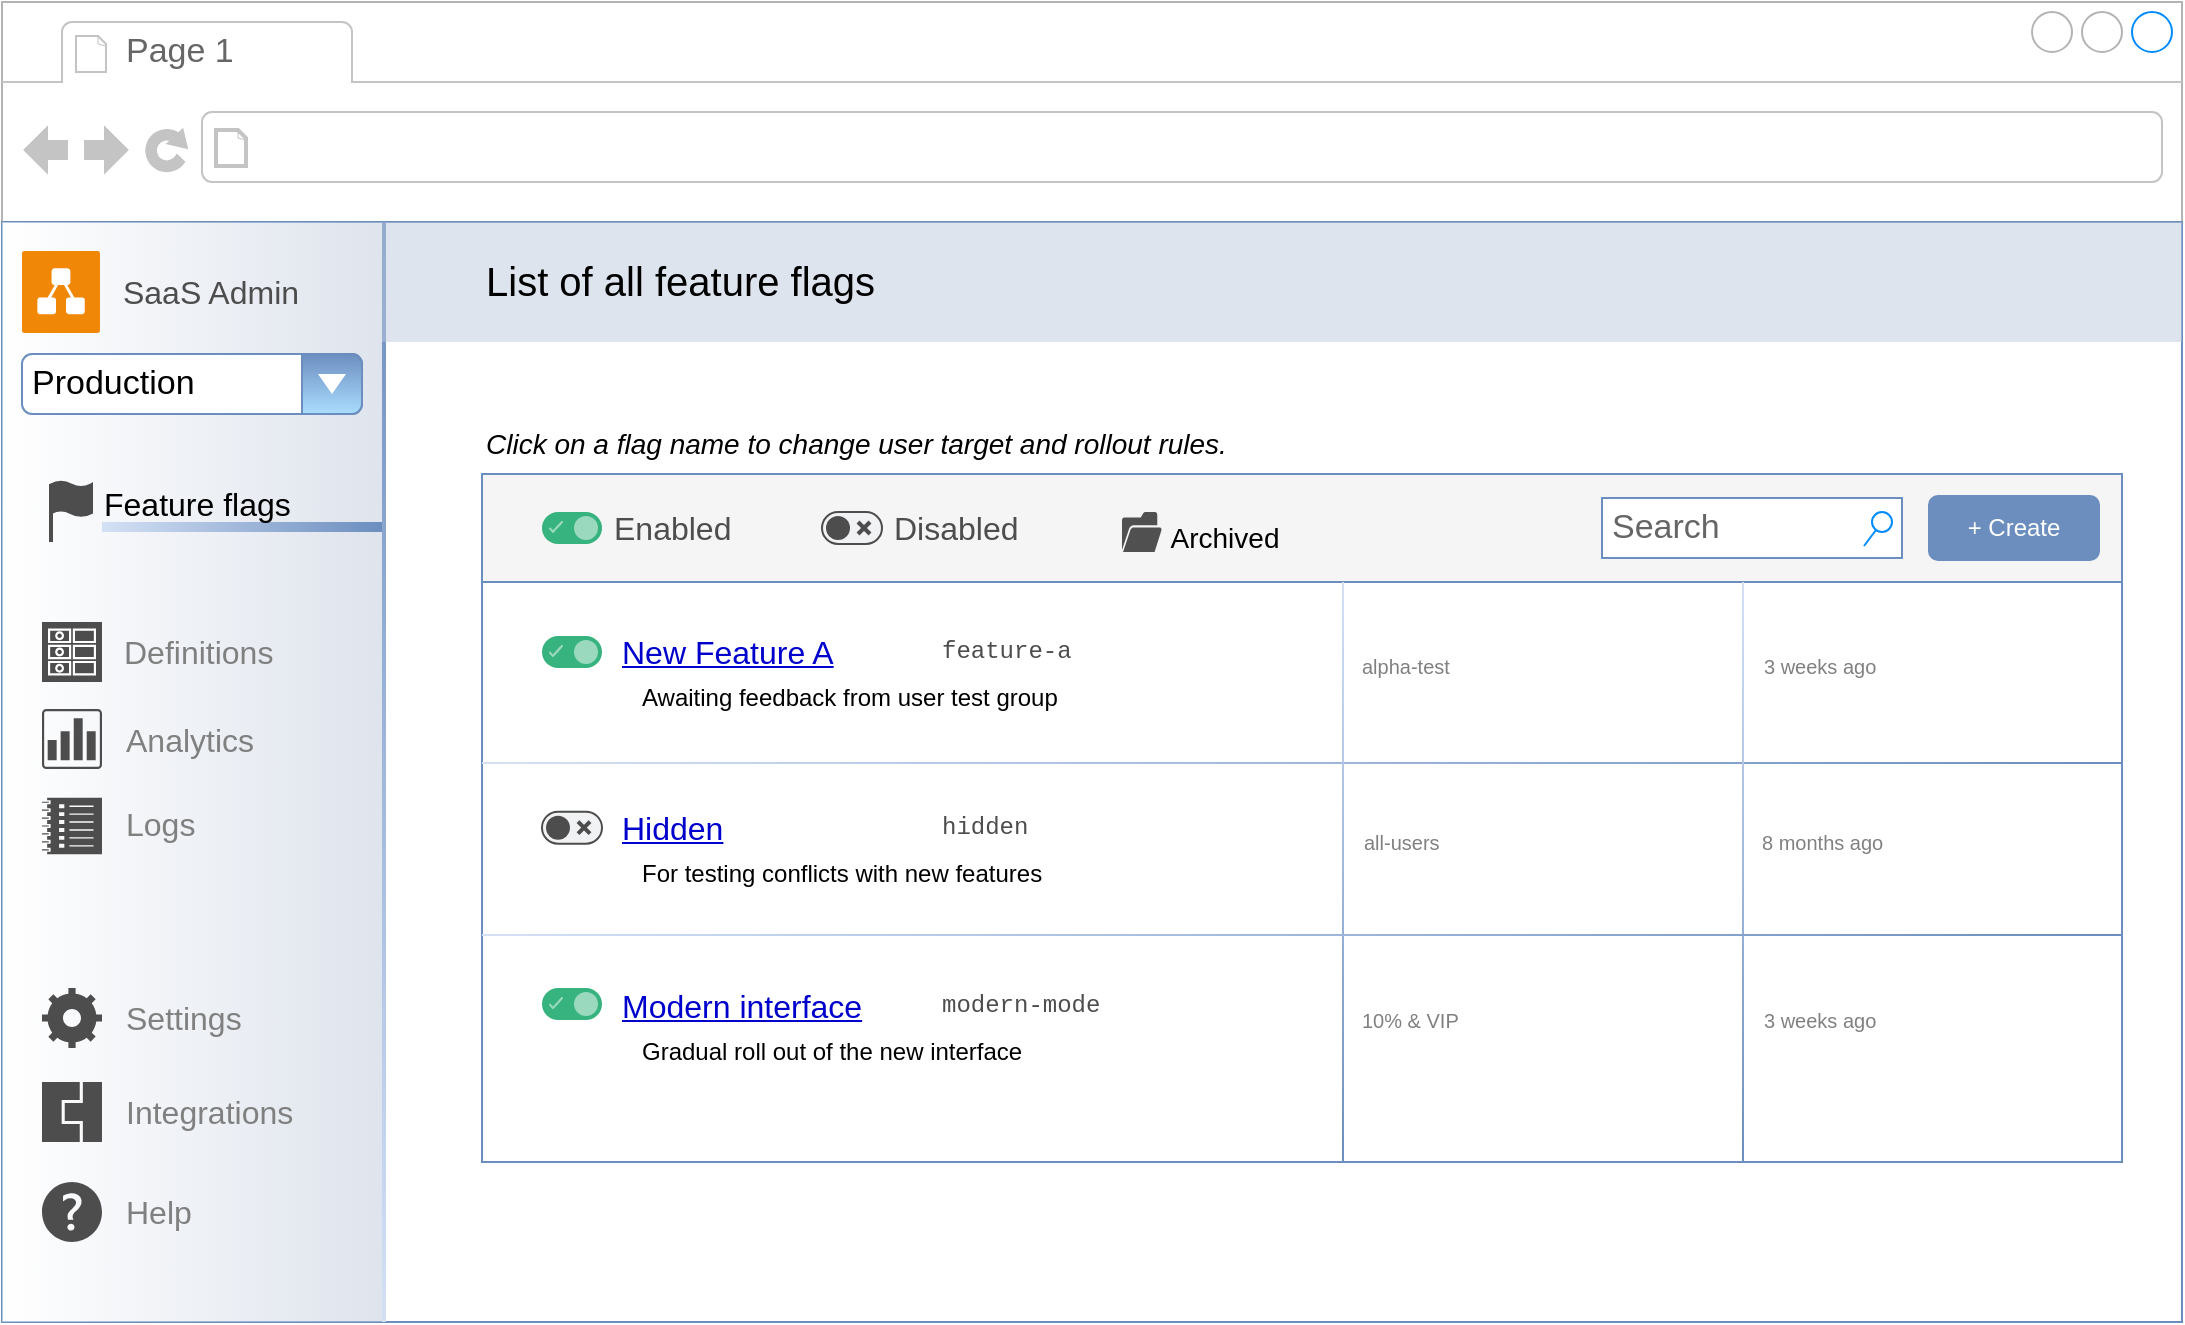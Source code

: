 <mxfile version="20.8.10" type="device"><diagram name="Page-1" id="xMSli11CUEKD5LiGVbBi"><mxGraphModel dx="2253" dy="813" grid="1" gridSize="10" guides="1" tooltips="1" connect="1" arrows="1" fold="1" page="1" pageScale="1" pageWidth="1169" pageHeight="827" math="0" shadow="0"><root><mxCell id="0"/><mxCell id="1" parent="0"/><mxCell id="WrAVgffCFdgFJ0cKBMwr-1" value="" style="strokeWidth=1;shadow=0;dashed=0;align=center;html=1;shape=mxgraph.mockup.containers.browserWindow;rSize=0;strokeColor=#B3B3B3;strokeColor2=#008cff;strokeColor3=#c4c4c4;mainText=,;recursiveResize=0;fontSize=16;" parent="1" vertex="1"><mxGeometry x="-30" y="40" width="1090" height="660" as="geometry"/></mxCell><mxCell id="WrAVgffCFdgFJ0cKBMwr-2" value="Page 1" style="strokeWidth=1;shadow=0;dashed=0;align=center;html=1;shape=mxgraph.mockup.containers.anchor;fontSize=17;fontColor=#666666;align=left;whiteSpace=wrap;" parent="WrAVgffCFdgFJ0cKBMwr-1" vertex="1"><mxGeometry x="60" y="12" width="110" height="26" as="geometry"/></mxCell><mxCell id="WrAVgffCFdgFJ0cKBMwr-3" value="" style="strokeWidth=1;shadow=0;dashed=0;align=center;html=1;shape=mxgraph.mockup.containers.anchor;rSize=0;fontSize=17;fontColor=#666666;align=left;" parent="WrAVgffCFdgFJ0cKBMwr-1" vertex="1"><mxGeometry x="130" y="60" width="250" height="26" as="geometry"/></mxCell><mxCell id="WrAVgffCFdgFJ0cKBMwr-99" value="" style="rounded=0;whiteSpace=wrap;html=1;fontSize=16;fillColor=none;strokeColor=#6c8ebf;" parent="WrAVgffCFdgFJ0cKBMwr-1" vertex="1"><mxGeometry y="110" width="1090" height="550" as="geometry"/></mxCell><mxCell id="WrAVgffCFdgFJ0cKBMwr-17" value="" style="rounded=0;whiteSpace=wrap;html=1;fontSize=16;gradientColor=#FFFFFF;gradientDirection=west;fillColor=#BEC9DB;strokeColor=none;opacity=50;" parent="WrAVgffCFdgFJ0cKBMwr-1" vertex="1"><mxGeometry y="110" width="190" height="550" as="geometry"/></mxCell><mxCell id="WrAVgffCFdgFJ0cKBMwr-6" value="SaaS Admin" style="text;html=1;strokeColor=none;fillColor=none;align=center;verticalAlign=middle;whiteSpace=wrap;rounded=0;fontSize=16;fontColor=#4D4D4D;" parent="WrAVgffCFdgFJ0cKBMwr-1" vertex="1"><mxGeometry x="49" y="130" width="111" height="30" as="geometry"/></mxCell><mxCell id="WrAVgffCFdgFJ0cKBMwr-15" value="" style="dashed=0;outlineConnect=0;html=1;align=center;labelPosition=center;verticalLabelPosition=bottom;verticalAlign=top;shape=mxgraph.weblogos.drawio4;fillColor=#1A5BA3;fontSize=15;fontColor=#1A5BA3;fontStyle=1" parent="WrAVgffCFdgFJ0cKBMwr-1" vertex="1"><mxGeometry x="10" y="124.45" width="39" height="41.1" as="geometry"/></mxCell><mxCell id="WrAVgffCFdgFJ0cKBMwr-18" value="Production" style="strokeWidth=1;shadow=0;dashed=0;align=center;html=1;shape=mxgraph.mockup.forms.comboBox;strokeColor=#6C8EBF;fillColor=#6C8EBF;align=left;fillColor2=#aaddff;mainText=;fontSize=17;spacingLeft=3;" parent="WrAVgffCFdgFJ0cKBMwr-1" vertex="1"><mxGeometry x="10" y="176" width="170" height="30" as="geometry"/></mxCell><mxCell id="WrAVgffCFdgFJ0cKBMwr-33" value="" style="rounded=0;whiteSpace=wrap;html=1;fontSize=16;fillColor=#D4E1F5;strokeColor=none;gradientColor=#6C8EBF;gradientDirection=east;" parent="WrAVgffCFdgFJ0cKBMwr-1" vertex="1"><mxGeometry x="50" y="260" width="140" height="5" as="geometry"/></mxCell><mxCell id="WrAVgffCFdgFJ0cKBMwr-19" value="" style="html=1;verticalLabelPosition=bottom;align=center;labelBackgroundColor=#ffffff;verticalAlign=top;strokeWidth=2;strokeColor=#4D4D4D;shadow=0;dashed=0;shape=mxgraph.ios7.icons.flag;fontSize=16;fillColor=#4D4D4D;" parent="WrAVgffCFdgFJ0cKBMwr-1" vertex="1"><mxGeometry x="24.5" y="240" width="20" height="30" as="geometry"/></mxCell><mxCell id="WrAVgffCFdgFJ0cKBMwr-20" value="Feature flags" style="text;html=1;strokeColor=none;fillColor=none;align=left;verticalAlign=middle;whiteSpace=wrap;rounded=0;fontSize=16;" parent="WrAVgffCFdgFJ0cKBMwr-1" vertex="1"><mxGeometry x="49" y="236" width="111" height="30" as="geometry"/></mxCell><mxCell id="WrAVgffCFdgFJ0cKBMwr-23" value="" style="html=1;verticalLabelPosition=bottom;align=center;labelBackgroundColor=#ffffff;verticalAlign=top;strokeWidth=2;strokeColor=none;shadow=0;dashed=0;shape=mxgraph.ios7.icons.settings;fontSize=16;fillColor=#4D4D4D;" parent="WrAVgffCFdgFJ0cKBMwr-1" vertex="1"><mxGeometry x="20" y="493" width="30" height="30" as="geometry"/></mxCell><mxCell id="WrAVgffCFdgFJ0cKBMwr-24" value="Settings" style="text;html=1;strokeColor=none;fillColor=none;align=left;verticalAlign=middle;whiteSpace=wrap;rounded=0;fontSize=16;fontColor=#808080;" parent="WrAVgffCFdgFJ0cKBMwr-1" vertex="1"><mxGeometry x="60" y="493" width="111" height="30" as="geometry"/></mxCell><mxCell id="WrAVgffCFdgFJ0cKBMwr-25" value="" style="sketch=0;pointerEvents=1;shadow=0;dashed=0;html=1;strokeColor=none;fillColor=#4D4D4D;labelPosition=center;verticalLabelPosition=bottom;verticalAlign=top;outlineConnect=0;align=center;shape=mxgraph.office.concepts.help;fontSize=16;" parent="WrAVgffCFdgFJ0cKBMwr-1" vertex="1"><mxGeometry x="20" y="590" width="30" height="30" as="geometry"/></mxCell><mxCell id="WrAVgffCFdgFJ0cKBMwr-26" value="Help" style="text;html=1;strokeColor=none;fillColor=none;align=left;verticalAlign=middle;whiteSpace=wrap;rounded=0;fontSize=16;fontColor=#808080;" parent="WrAVgffCFdgFJ0cKBMwr-1" vertex="1"><mxGeometry x="60" y="590" width="111" height="30" as="geometry"/></mxCell><mxCell id="WrAVgffCFdgFJ0cKBMwr-27" value="" style="sketch=0;pointerEvents=1;shadow=0;dashed=0;html=1;strokeColor=none;fillColor=#4D4D4D;labelPosition=center;verticalLabelPosition=bottom;verticalAlign=top;outlineConnect=0;align=center;shape=mxgraph.office.concepts.integration;fontSize=16;" parent="WrAVgffCFdgFJ0cKBMwr-1" vertex="1"><mxGeometry x="20" y="540" width="30" height="30" as="geometry"/></mxCell><mxCell id="WrAVgffCFdgFJ0cKBMwr-28" value="Integrations" style="text;html=1;strokeColor=none;fillColor=none;align=left;verticalAlign=middle;whiteSpace=wrap;rounded=0;fontSize=16;fontColor=#808080;" parent="WrAVgffCFdgFJ0cKBMwr-1" vertex="1"><mxGeometry x="60" y="540" width="111" height="30" as="geometry"/></mxCell><mxCell id="WrAVgffCFdgFJ0cKBMwr-29" value="" style="sketch=0;pointerEvents=1;shadow=0;dashed=0;html=1;strokeColor=none;fillColor=#4D4D4D;aspect=fixed;labelPosition=center;verticalLabelPosition=bottom;verticalAlign=top;align=center;outlineConnect=0;shape=mxgraph.vvd.vrealize_log_insight;fontSize=16;" parent="WrAVgffCFdgFJ0cKBMwr-1" vertex="1"><mxGeometry x="20" y="353.5" width="30" height="30" as="geometry"/></mxCell><mxCell id="WrAVgffCFdgFJ0cKBMwr-30" value="Analytics" style="text;html=1;strokeColor=none;fillColor=none;align=left;verticalAlign=middle;whiteSpace=wrap;rounded=0;fontSize=16;fontColor=#808080;" parent="WrAVgffCFdgFJ0cKBMwr-1" vertex="1"><mxGeometry x="60" y="353.5" width="111" height="30" as="geometry"/></mxCell><mxCell id="WrAVgffCFdgFJ0cKBMwr-31" value="" style="sketch=0;outlineConnect=0;fontColor=#232F3E;gradientColor=none;strokeColor=#FFFFFF;fillColor=#4D4D4D;dashed=0;verticalLabelPosition=bottom;verticalAlign=top;align=center;html=1;fontSize=12;fontStyle=0;aspect=fixed;shape=mxgraph.aws4.resourceIcon;resIcon=mxgraph.aws4.attributes;" parent="WrAVgffCFdgFJ0cKBMwr-1" vertex="1"><mxGeometry x="20" y="310" width="30" height="30" as="geometry"/></mxCell><mxCell id="WrAVgffCFdgFJ0cKBMwr-34" value="Definitions" style="text;html=1;strokeColor=none;fillColor=none;align=left;verticalAlign=middle;whiteSpace=wrap;rounded=0;fontSize=16;fontColor=#808080;" parent="WrAVgffCFdgFJ0cKBMwr-1" vertex="1"><mxGeometry x="59" y="310" width="111" height="30" as="geometry"/></mxCell><mxCell id="WrAVgffCFdgFJ0cKBMwr-35" value="" style="sketch=0;pointerEvents=1;shadow=0;dashed=0;html=1;strokeColor=none;labelPosition=center;verticalLabelPosition=bottom;verticalAlign=top;align=center;fillColor=#4D4D4D;shape=mxgraph.mscae.oms.log_management;fontSize=16;" parent="WrAVgffCFdgFJ0cKBMwr-1" vertex="1"><mxGeometry x="20" y="397.84" width="30" height="28.33" as="geometry"/></mxCell><mxCell id="WrAVgffCFdgFJ0cKBMwr-36" value="Logs" style="text;html=1;strokeColor=none;fillColor=none;align=left;verticalAlign=middle;whiteSpace=wrap;rounded=0;fontSize=16;fontColor=#808080;" parent="WrAVgffCFdgFJ0cKBMwr-1" vertex="1"><mxGeometry x="60" y="396.17" width="111" height="30" as="geometry"/></mxCell><mxCell id="WrAVgffCFdgFJ0cKBMwr-37" value="" style="rounded=0;whiteSpace=wrap;html=1;fontSize=16;fillColor=#D4E1F5;strokeColor=none;gradientColor=#6C8EBF;gradientDirection=east;direction=south;flipV=1;" parent="WrAVgffCFdgFJ0cKBMwr-1" vertex="1"><mxGeometry x="190" y="110" width="2" height="550" as="geometry"/></mxCell><mxCell id="WrAVgffCFdgFJ0cKBMwr-39" value="" style="rounded=0;whiteSpace=wrap;html=1;fontSize=16;gradientColor=none;fillColor=#BEC9DB;opacity=50;strokeColor=none;" parent="WrAVgffCFdgFJ0cKBMwr-1" vertex="1"><mxGeometry x="190" y="110" width="900" height="60" as="geometry"/></mxCell><mxCell id="WrAVgffCFdgFJ0cKBMwr-38" value="List of all feature flags" style="text;html=1;strokeColor=none;fillColor=none;align=left;verticalAlign=middle;whiteSpace=wrap;rounded=0;fontSize=20;fontStyle=0" parent="WrAVgffCFdgFJ0cKBMwr-1" vertex="1"><mxGeometry x="240" y="124.45" width="320" height="30" as="geometry"/></mxCell><mxCell id="WrAVgffCFdgFJ0cKBMwr-40" value="Click on a flag name to change user target and rollout rules." style="text;html=1;strokeColor=none;fillColor=none;align=left;verticalAlign=middle;whiteSpace=wrap;rounded=0;fontSize=14;fontStyle=2" parent="WrAVgffCFdgFJ0cKBMwr-1" vertex="1"><mxGeometry x="240" y="206" width="570" height="30" as="geometry"/></mxCell><mxCell id="WrAVgffCFdgFJ0cKBMwr-41" value="" style="rounded=0;whiteSpace=wrap;html=1;fontSize=16;fillColor=none;strokeColor=#6c8ebf;" parent="WrAVgffCFdgFJ0cKBMwr-1" vertex="1"><mxGeometry x="240" y="236" width="820" height="344" as="geometry"/></mxCell><mxCell id="WrAVgffCFdgFJ0cKBMwr-42" value="" style="rounded=0;whiteSpace=wrap;html=1;fontSize=16;fillColor=#f5f5f5;fontColor=#333333;strokeColor=#6C8EBF;" parent="WrAVgffCFdgFJ0cKBMwr-1" vertex="1"><mxGeometry x="240" y="236" width="820" height="54" as="geometry"/></mxCell><mxCell id="WrAVgffCFdgFJ0cKBMwr-54" value="Enabled" style="fillColor=#36B37E;strokeColor=none;rounded=1;arcSize=50;sketch=0;hachureGap=4;pointerEvents=0;fontFamily=Helvetica;fontSize=16;labelPosition=right;verticalLabelPosition=middle;align=left;verticalAlign=middle;fontColor=#4D4D4D;spacingBottom=2;spacingRight=0;spacing=6;" parent="WrAVgffCFdgFJ0cKBMwr-1" vertex="1"><mxGeometry x="270" y="255" width="30" height="16" as="geometry"/></mxCell><mxCell id="WrAVgffCFdgFJ0cKBMwr-55" value="" style="shape=ellipse;strokeColor=none;fillColor=#9AD9BE;sketch=0;hachureGap=4;pointerEvents=0;fontFamily=Architects Daughter;fontSource=https%3A%2F%2Ffonts.googleapis.com%2Fcss%3Ffamily%3DArchitects%2BDaughter;fontSize=20;" parent="WrAVgffCFdgFJ0cKBMwr-54" vertex="1"><mxGeometry x="1" y="0.5" width="12" height="12" relative="1" as="geometry"><mxPoint x="-14" y="-6" as="offset"/></mxGeometry></mxCell><mxCell id="WrAVgffCFdgFJ0cKBMwr-56" value="" style="html=1;shadow=0;dashed=0;shape=mxgraph.atlassian.check;strokeColor=#9AD9BE;sketch=1;hachureGap=4;pointerEvents=0;fontFamily=Architects Daughter;fontSource=https%3A%2F%2Ffonts.googleapis.com%2Fcss%3Ffamily%3DArchitects%2BDaughter;fontSize=20;" parent="WrAVgffCFdgFJ0cKBMwr-54" vertex="1"><mxGeometry y="0.5" width="6" height="5" relative="1" as="geometry"><mxPoint x="4" y="-3" as="offset"/></mxGeometry></mxCell><mxCell id="WrAVgffCFdgFJ0cKBMwr-62" value="Archived" style="html=1;verticalLabelPosition=middle;align=center;labelBackgroundColor=none;verticalAlign=top;strokeWidth=2;strokeColor=none;shadow=0;dashed=0;shape=mxgraph.office.concepts.folder_open;fontSize=14;fillColor=#505050;aspect=fixed;labelPosition=right;sketch=0;spacing=0;spacingRight=-41;" parent="WrAVgffCFdgFJ0cKBMwr-1" vertex="1"><mxGeometry x="560" y="255" width="20" height="20" as="geometry"/></mxCell><mxCell id="WrAVgffCFdgFJ0cKBMwr-63" value="Search" style="strokeWidth=1;shadow=0;dashed=0;align=center;html=1;shape=mxgraph.mockup.forms.searchBox;strokeColor=#6C8EBF;mainText=;strokeColor2=#008cff;fontColor=#666666;fontSize=17;align=left;spacingLeft=3;whiteSpace=wrap;" parent="WrAVgffCFdgFJ0cKBMwr-1" vertex="1"><mxGeometry x="800" y="248" width="150" height="30" as="geometry"/></mxCell><mxCell id="WrAVgffCFdgFJ0cKBMwr-64" value="+ Create" style="rounded=1;fillColor=#6C8EBF;strokeColor=none;html=1;whiteSpace=wrap;fontColor=#ffffff;align=center;verticalAlign=middle;fontStyle=0;fontSize=12;sketch=0;" parent="WrAVgffCFdgFJ0cKBMwr-1" vertex="1"><mxGeometry x="963" y="246.5" width="86" height="33" as="geometry"/></mxCell><mxCell id="WrAVgffCFdgFJ0cKBMwr-65" value="" style="fillColor=#36B37E;strokeColor=none;rounded=1;arcSize=50;sketch=0;hachureGap=4;pointerEvents=0;fontFamily=Helvetica;fontSize=16;labelPosition=right;verticalLabelPosition=middle;align=left;verticalAlign=middle;fontColor=#4D4D4D;spacingBottom=2;spacingRight=0;spacing=6;" parent="WrAVgffCFdgFJ0cKBMwr-1" vertex="1"><mxGeometry x="270" y="317" width="30" height="16" as="geometry"/></mxCell><mxCell id="WrAVgffCFdgFJ0cKBMwr-66" value="" style="shape=ellipse;strokeColor=none;fillColor=#9AD9BE;sketch=0;hachureGap=4;pointerEvents=0;fontFamily=Architects Daughter;fontSource=https%3A%2F%2Ffonts.googleapis.com%2Fcss%3Ffamily%3DArchitects%2BDaughter;fontSize=20;" parent="WrAVgffCFdgFJ0cKBMwr-65" vertex="1"><mxGeometry x="1" y="0.5" width="12" height="12" relative="1" as="geometry"><mxPoint x="-14" y="-6" as="offset"/></mxGeometry></mxCell><mxCell id="WrAVgffCFdgFJ0cKBMwr-67" value="" style="html=1;shadow=0;dashed=0;shape=mxgraph.atlassian.check;strokeColor=#9AD9BE;sketch=1;hachureGap=4;pointerEvents=0;fontFamily=Architects Daughter;fontSource=https%3A%2F%2Ffonts.googleapis.com%2Fcss%3Ffamily%3DArchitects%2BDaughter;fontSize=20;" parent="WrAVgffCFdgFJ0cKBMwr-65" vertex="1"><mxGeometry y="0.5" width="6" height="5" relative="1" as="geometry"><mxPoint x="4" y="-3" as="offset"/></mxGeometry></mxCell><mxCell id="WrAVgffCFdgFJ0cKBMwr-68" value="" style="fillColor=#F1F2F4;strokeColor=#4D4D4D;rounded=1;arcSize=50;sketch=0;hachureGap=4;pointerEvents=0;fontFamily=Helvetica;fontSize=16;fontColor=#4D4D4D;labelPosition=right;verticalLabelPosition=middle;align=left;verticalAlign=middle;spacingBottom=2;spacing=6;" parent="WrAVgffCFdgFJ0cKBMwr-1" vertex="1"><mxGeometry x="270" y="404.84" width="30" height="16" as="geometry"/></mxCell><mxCell id="WrAVgffCFdgFJ0cKBMwr-69" value="" style="shape=ellipse;strokeColor=none;fillColor=#4D4D4D;sketch=0;hachureGap=4;pointerEvents=0;fontFamily=Architects Daughter;fontSource=https%3A%2F%2Ffonts.googleapis.com%2Fcss%3Ffamily%3DArchitects%2BDaughter;fontSize=20;aspect=fixed;" parent="WrAVgffCFdgFJ0cKBMwr-68" vertex="1"><mxGeometry y="0.5" width="12" height="12" relative="1" as="geometry"><mxPoint x="2" y="-6" as="offset"/></mxGeometry></mxCell><mxCell id="WrAVgffCFdgFJ0cKBMwr-70" value="" style="html=1;shadow=0;dashed=0;shape=mxgraph.atlassian.x;strokeColor=#4D4D4D;strokeWidth=2;sketch=0;hachureGap=4;pointerEvents=0;fontFamily=Architects Daughter;fontSource=https%3A%2F%2Ffonts.googleapis.com%2Fcss%3Ffamily%3DArchitects%2BDaughter;fontSize=20;" parent="WrAVgffCFdgFJ0cKBMwr-68" vertex="1"><mxGeometry x="1" y="0.5" width="6" height="6" relative="1" as="geometry"><mxPoint x="-12" y="-3" as="offset"/></mxGeometry></mxCell><mxCell id="WrAVgffCFdgFJ0cKBMwr-71" value="" style="rounded=0;whiteSpace=wrap;html=1;fontSize=16;fillColor=#D4E1F5;strokeColor=none;gradientColor=#6C8EBF;gradientDirection=east;" parent="WrAVgffCFdgFJ0cKBMwr-1" vertex="1"><mxGeometry x="240" y="380" width="820" height="1" as="geometry"/></mxCell><mxCell id="WrAVgffCFdgFJ0cKBMwr-72" value="New Feature A" style="text;html=1;strokeColor=none;fillColor=none;align=left;verticalAlign=middle;whiteSpace=wrap;rounded=0;fontSize=16;fontStyle=4;fontColor=#0000CC;spacing=10;" parent="WrAVgffCFdgFJ0cKBMwr-1" vertex="1"><mxGeometry x="300" y="310" width="140" height="30" as="geometry"/></mxCell><mxCell id="WrAVgffCFdgFJ0cKBMwr-73" value="feature-a" style="text;html=1;strokeColor=none;fillColor=none;align=left;verticalAlign=middle;whiteSpace=wrap;rounded=0;fontSize=12;fontFamily=Courier New;fontColor=#4D4D4D;spacing=10;" parent="WrAVgffCFdgFJ0cKBMwr-1" vertex="1"><mxGeometry x="460" y="310" width="90" height="30" as="geometry"/></mxCell><mxCell id="WrAVgffCFdgFJ0cKBMwr-74" value="alpha-test" style="text;html=1;strokeColor=none;fillColor=none;align=left;verticalAlign=middle;whiteSpace=wrap;rounded=0;fontSize=10;fontColor=#808080;spacing=10;" parent="WrAVgffCFdgFJ0cKBMwr-1" vertex="1"><mxGeometry x="670" y="317" width="180" height="30" as="geometry"/></mxCell><mxCell id="WrAVgffCFdgFJ0cKBMwr-75" value="Awaiting feedback from user test group" style="text;html=1;strokeColor=none;fillColor=none;align=left;verticalAlign=middle;whiteSpace=wrap;rounded=0;fontSize=12;spacing=10;" parent="WrAVgffCFdgFJ0cKBMwr-1" vertex="1"><mxGeometry x="310" y="333" width="410" height="30" as="geometry"/></mxCell><mxCell id="WrAVgffCFdgFJ0cKBMwr-76" value="3 weeks ago" style="text;html=1;strokeColor=none;fillColor=none;align=left;verticalAlign=middle;whiteSpace=wrap;rounded=0;fontSize=10;fontColor=#808080;spacing=10;" parent="WrAVgffCFdgFJ0cKBMwr-1" vertex="1"><mxGeometry x="871" y="317" width="170" height="30" as="geometry"/></mxCell><mxCell id="WrAVgffCFdgFJ0cKBMwr-77" value="" style="rounded=0;whiteSpace=wrap;html=1;fontSize=16;fillColor=#D4E1F5;strokeColor=none;gradientColor=#6C8EBF;gradientDirection=east;direction=south;" parent="WrAVgffCFdgFJ0cKBMwr-1" vertex="1"><mxGeometry x="670" y="290" width="1" height="290" as="geometry"/></mxCell><mxCell id="WrAVgffCFdgFJ0cKBMwr-78" value="" style="rounded=0;whiteSpace=wrap;html=1;fontSize=16;fillColor=#D4E1F5;strokeColor=none;gradientColor=#6C8EBF;gradientDirection=east;direction=south;" parent="WrAVgffCFdgFJ0cKBMwr-1" vertex="1"><mxGeometry x="870" y="290" width="1" height="290" as="geometry"/></mxCell><mxCell id="WrAVgffCFdgFJ0cKBMwr-79" value="Hidden" style="text;html=1;strokeColor=none;fillColor=none;align=left;verticalAlign=middle;whiteSpace=wrap;rounded=0;fontSize=16;fontStyle=4;fontColor=#0000CC;spacing=10;" parent="WrAVgffCFdgFJ0cKBMwr-1" vertex="1"><mxGeometry x="300" y="397.84" width="140" height="30" as="geometry"/></mxCell><mxCell id="WrAVgffCFdgFJ0cKBMwr-80" value="For testing conflicts with new features" style="text;html=1;strokeColor=none;fillColor=none;align=left;verticalAlign=middle;whiteSpace=wrap;rounded=0;fontSize=12;spacing=10;" parent="WrAVgffCFdgFJ0cKBMwr-1" vertex="1"><mxGeometry x="310" y="420.84" width="410" height="30" as="geometry"/></mxCell><mxCell id="WrAVgffCFdgFJ0cKBMwr-81" value="hidden" style="text;html=1;strokeColor=none;fillColor=none;align=left;verticalAlign=middle;whiteSpace=wrap;rounded=0;fontSize=12;fontFamily=Courier New;fontColor=#4D4D4D;spacing=10;" parent="WrAVgffCFdgFJ0cKBMwr-1" vertex="1"><mxGeometry x="460" y="397.84" width="90" height="30" as="geometry"/></mxCell><mxCell id="WrAVgffCFdgFJ0cKBMwr-82" value="all-users" style="text;html=1;strokeColor=none;fillColor=none;align=left;verticalAlign=middle;whiteSpace=wrap;rounded=0;fontSize=10;fontColor=#808080;spacing=10;" parent="WrAVgffCFdgFJ0cKBMwr-1" vertex="1"><mxGeometry x="671" y="404.84" width="180" height="30" as="geometry"/></mxCell><mxCell id="WrAVgffCFdgFJ0cKBMwr-83" value="8 months ago" style="text;html=1;strokeColor=none;fillColor=none;align=left;verticalAlign=middle;whiteSpace=wrap;rounded=0;fontSize=10;fontColor=#808080;spacing=10;" parent="WrAVgffCFdgFJ0cKBMwr-1" vertex="1"><mxGeometry x="870" y="404.84" width="170" height="30" as="geometry"/></mxCell><mxCell id="WrAVgffCFdgFJ0cKBMwr-84" value="" style="rounded=0;whiteSpace=wrap;html=1;fontSize=16;fillColor=#D4E1F5;strokeColor=none;gradientColor=#6C8EBF;gradientDirection=east;" parent="WrAVgffCFdgFJ0cKBMwr-1" vertex="1"><mxGeometry x="240" y="466" width="820" height="1" as="geometry"/></mxCell><mxCell id="WrAVgffCFdgFJ0cKBMwr-85" value="" style="fillColor=#36B37E;strokeColor=none;rounded=1;arcSize=50;sketch=0;hachureGap=4;pointerEvents=0;fontFamily=Helvetica;fontSize=16;labelPosition=right;verticalLabelPosition=middle;align=left;verticalAlign=middle;fontColor=#4D4D4D;spacingBottom=2;spacingRight=0;spacing=6;" parent="WrAVgffCFdgFJ0cKBMwr-1" vertex="1"><mxGeometry x="270" y="493" width="30" height="16" as="geometry"/></mxCell><mxCell id="WrAVgffCFdgFJ0cKBMwr-86" value="" style="shape=ellipse;strokeColor=none;fillColor=#9AD9BE;sketch=0;hachureGap=4;pointerEvents=0;fontFamily=Architects Daughter;fontSource=https%3A%2F%2Ffonts.googleapis.com%2Fcss%3Ffamily%3DArchitects%2BDaughter;fontSize=20;" parent="WrAVgffCFdgFJ0cKBMwr-85" vertex="1"><mxGeometry x="1" y="0.5" width="12" height="12" relative="1" as="geometry"><mxPoint x="-14" y="-6" as="offset"/></mxGeometry></mxCell><mxCell id="WrAVgffCFdgFJ0cKBMwr-87" value="" style="html=1;shadow=0;dashed=0;shape=mxgraph.atlassian.check;strokeColor=#9AD9BE;sketch=1;hachureGap=4;pointerEvents=0;fontFamily=Architects Daughter;fontSource=https%3A%2F%2Ffonts.googleapis.com%2Fcss%3Ffamily%3DArchitects%2BDaughter;fontSize=20;" parent="WrAVgffCFdgFJ0cKBMwr-85" vertex="1"><mxGeometry y="0.5" width="6" height="5" relative="1" as="geometry"><mxPoint x="4" y="-3" as="offset"/></mxGeometry></mxCell><mxCell id="WrAVgffCFdgFJ0cKBMwr-88" value="Modern interface" style="text;html=1;strokeColor=none;fillColor=none;align=left;verticalAlign=middle;whiteSpace=wrap;rounded=0;fontSize=16;fontStyle=4;fontColor=#0000CC;spacing=10;" parent="WrAVgffCFdgFJ0cKBMwr-1" vertex="1"><mxGeometry x="300" y="487" width="140" height="30" as="geometry"/></mxCell><mxCell id="WrAVgffCFdgFJ0cKBMwr-89" value="modern-mode" style="text;html=1;strokeColor=none;fillColor=none;align=left;verticalAlign=middle;whiteSpace=wrap;rounded=0;fontSize=12;fontFamily=Courier New;fontColor=#4D4D4D;spacing=10;" parent="WrAVgffCFdgFJ0cKBMwr-1" vertex="1"><mxGeometry x="460" y="487" width="110" height="30" as="geometry"/></mxCell><mxCell id="WrAVgffCFdgFJ0cKBMwr-90" value="10% &amp;amp; VIP" style="text;html=1;strokeColor=none;fillColor=none;align=left;verticalAlign=middle;whiteSpace=wrap;rounded=0;fontSize=10;fontColor=#808080;spacing=10;" parent="WrAVgffCFdgFJ0cKBMwr-1" vertex="1"><mxGeometry x="670" y="494" width="180" height="30" as="geometry"/></mxCell><mxCell id="WrAVgffCFdgFJ0cKBMwr-91" value="Gradual roll out of the new interface" style="text;html=1;strokeColor=none;fillColor=none;align=left;verticalAlign=middle;whiteSpace=wrap;rounded=0;fontSize=12;spacing=10;" parent="WrAVgffCFdgFJ0cKBMwr-1" vertex="1"><mxGeometry x="310" y="510" width="410" height="30" as="geometry"/></mxCell><mxCell id="WrAVgffCFdgFJ0cKBMwr-92" value="3 weeks ago" style="text;html=1;strokeColor=none;fillColor=none;align=left;verticalAlign=middle;whiteSpace=wrap;rounded=0;fontSize=10;fontColor=#808080;spacing=10;" parent="WrAVgffCFdgFJ0cKBMwr-1" vertex="1"><mxGeometry x="871" y="494" width="170" height="30" as="geometry"/></mxCell><mxCell id="WrAVgffCFdgFJ0cKBMwr-93" value="Disabled" style="fillColor=#F1F2F4;strokeColor=#4D4D4D;rounded=1;arcSize=50;sketch=0;hachureGap=4;pointerEvents=0;fontFamily=Helvetica;fontSize=16;fontColor=#4D4D4D;labelPosition=right;verticalLabelPosition=middle;align=left;verticalAlign=middle;spacingBottom=2;spacing=6;" parent="WrAVgffCFdgFJ0cKBMwr-1" vertex="1"><mxGeometry x="410" y="255" width="30" height="16" as="geometry"/></mxCell><mxCell id="WrAVgffCFdgFJ0cKBMwr-94" value="" style="shape=ellipse;strokeColor=none;fillColor=#4D4D4D;sketch=0;hachureGap=4;pointerEvents=0;fontFamily=Architects Daughter;fontSource=https%3A%2F%2Ffonts.googleapis.com%2Fcss%3Ffamily%3DArchitects%2BDaughter;fontSize=20;aspect=fixed;" parent="WrAVgffCFdgFJ0cKBMwr-93" vertex="1"><mxGeometry y="0.5" width="12" height="12" relative="1" as="geometry"><mxPoint x="2" y="-6" as="offset"/></mxGeometry></mxCell><mxCell id="WrAVgffCFdgFJ0cKBMwr-95" value="" style="html=1;shadow=0;dashed=0;shape=mxgraph.atlassian.x;strokeColor=#4D4D4D;strokeWidth=2;sketch=0;hachureGap=4;pointerEvents=0;fontFamily=Architects Daughter;fontSource=https%3A%2F%2Ffonts.googleapis.com%2Fcss%3Ffamily%3DArchitects%2BDaughter;fontSize=20;" parent="WrAVgffCFdgFJ0cKBMwr-93" vertex="1"><mxGeometry x="1" y="0.5" width="6" height="6" relative="1" as="geometry"><mxPoint x="-12" y="-3" as="offset"/></mxGeometry></mxCell></root></mxGraphModel></diagram></mxfile>